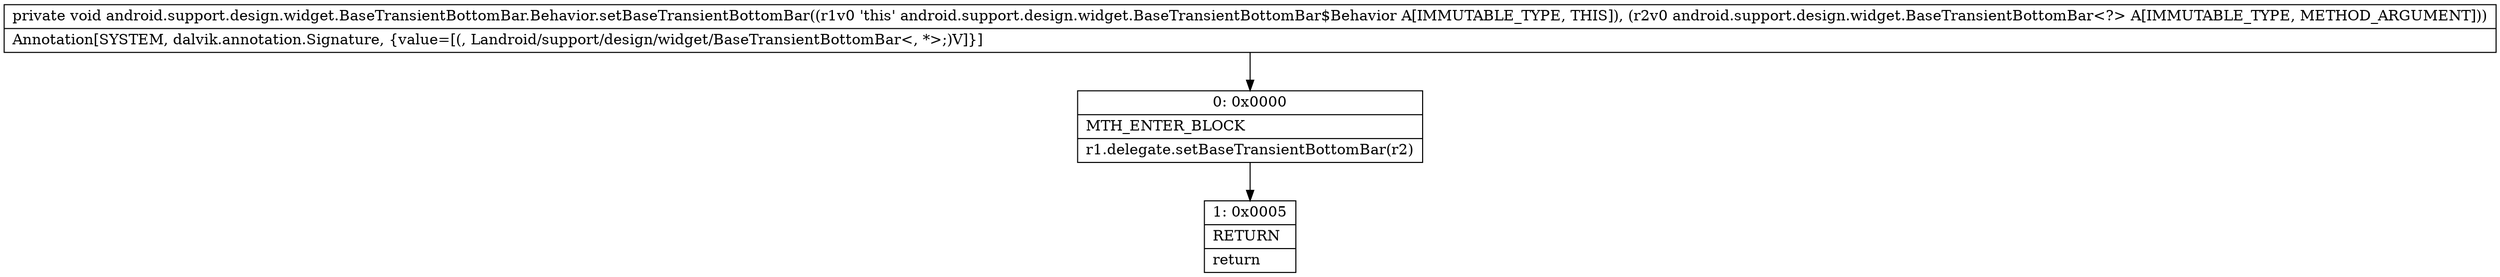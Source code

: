 digraph "CFG forandroid.support.design.widget.BaseTransientBottomBar.Behavior.setBaseTransientBottomBar(Landroid\/support\/design\/widget\/BaseTransientBottomBar;)V" {
Node_0 [shape=record,label="{0\:\ 0x0000|MTH_ENTER_BLOCK\l|r1.delegate.setBaseTransientBottomBar(r2)\l}"];
Node_1 [shape=record,label="{1\:\ 0x0005|RETURN\l|return\l}"];
MethodNode[shape=record,label="{private void android.support.design.widget.BaseTransientBottomBar.Behavior.setBaseTransientBottomBar((r1v0 'this' android.support.design.widget.BaseTransientBottomBar$Behavior A[IMMUTABLE_TYPE, THIS]), (r2v0 android.support.design.widget.BaseTransientBottomBar\<?\> A[IMMUTABLE_TYPE, METHOD_ARGUMENT]))  | Annotation[SYSTEM, dalvik.annotation.Signature, \{value=[(, Landroid\/support\/design\/widget\/BaseTransientBottomBar\<, *\>;)V]\}]\l}"];
MethodNode -> Node_0;
Node_0 -> Node_1;
}

